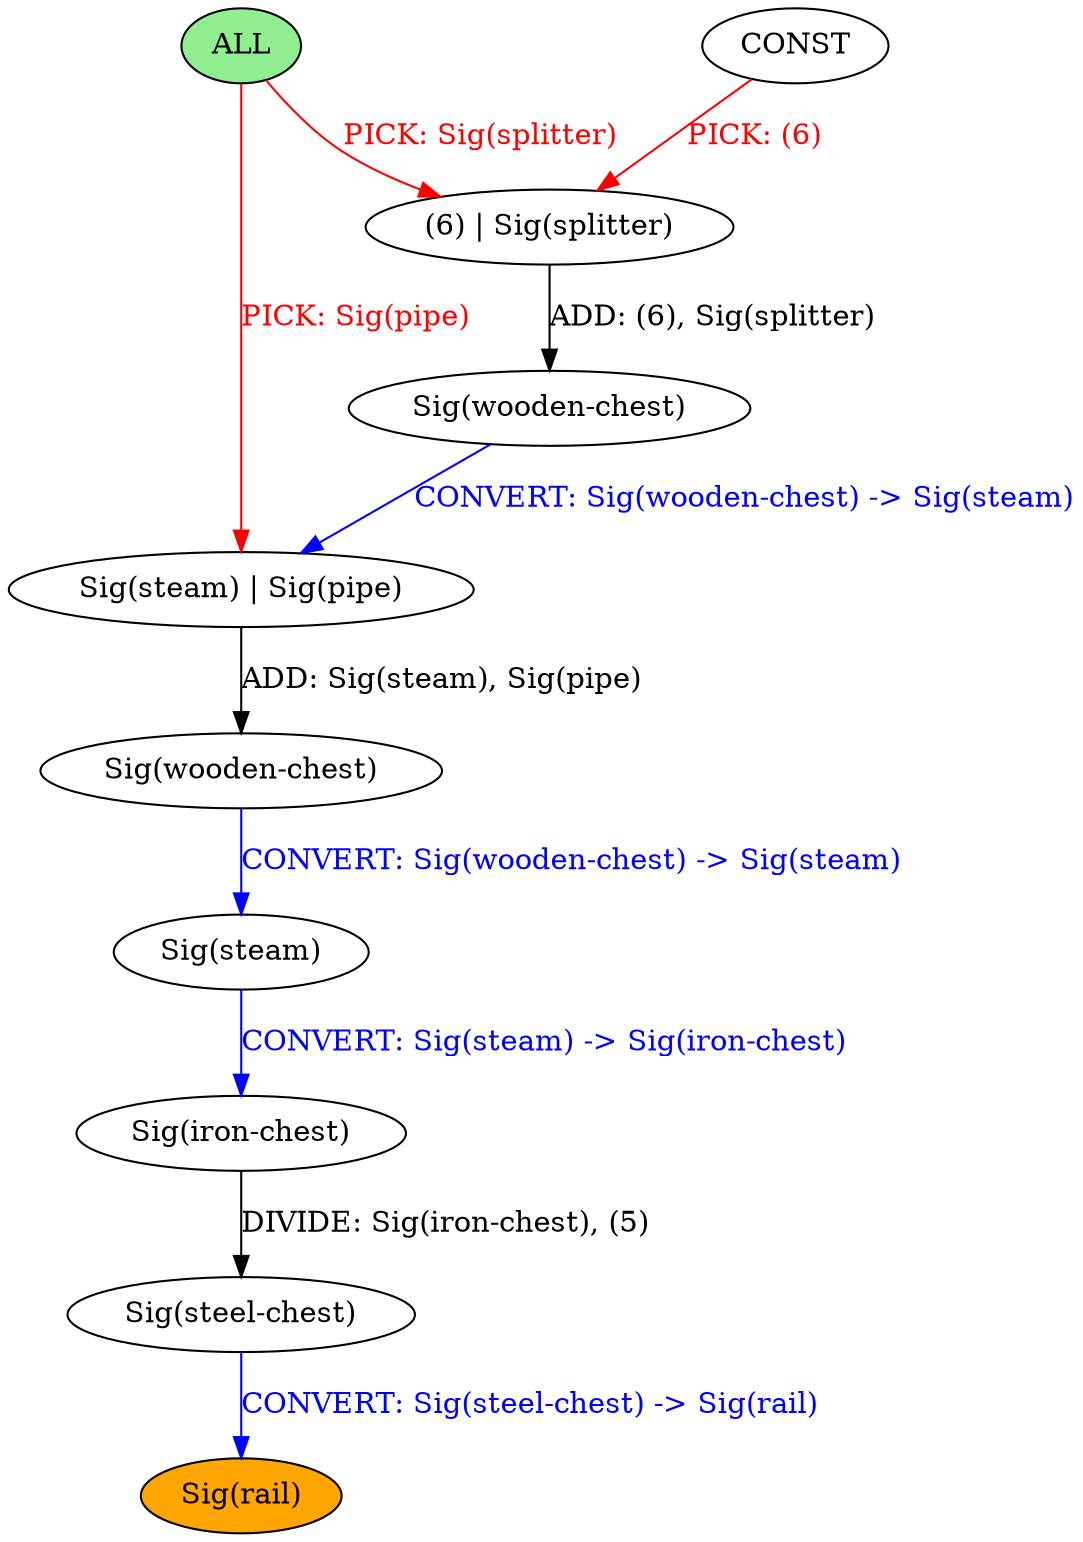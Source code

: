 strict digraph {
	nodesep=1
	7	[style=filled fillcolor=white label="Sig(wooden-chest)"]
	6	[style=filled fillcolor=white label="CONST"]
	0	[style=filled fillcolor=lightgreen label="ALL"]
	13	[style=filled fillcolor=white label="Sig(steam) | Sig(pipe)"]
	12	[style=filled fillcolor=white label="Sig(wooden-chest)"]
	9	[style=filled fillcolor=white label="Sig(steam)"]
	8	[style=filled fillcolor=white label="(6) | Sig(splitter)"]
	17	[style=filled fillcolor=white label="Sig(steel-chest)"]
	16	[style=filled fillcolor=white label="Sig(iron-chest)"]
	18	[style=filled fillcolor=orange label="Sig(rail)"]
	7 -> 13	[label="CONVERT: Sig(wooden-chest) -> Sig(steam)" color=blue fontcolor=blue]
	6 -> 8	[label="PICK: (6)" color=red fontcolor=red]
	0 -> 13	[label="PICK: Sig(pipe)" color=red fontcolor=red]
	0 -> 8	[label="PICK: Sig(splitter)" color=red fontcolor=red]
	13 -> 12	[label="ADD: Sig(steam), Sig(pipe)" color=black fontcolor=black]
	12 -> 9	[label="CONVERT: Sig(wooden-chest) -> Sig(steam)" color=blue fontcolor=blue]
	9 -> 16	[label="CONVERT: Sig(steam) -> Sig(iron-chest)" color=blue fontcolor=blue]
	8 -> 7	[label="ADD: (6), Sig(splitter)" color=black fontcolor=black]
	17 -> 18	[label="CONVERT: Sig(steel-chest) -> Sig(rail)" color=blue fontcolor=blue]
	16 -> 17	[label="DIVIDE: Sig(iron-chest), (5)" color=black fontcolor=black]
}

